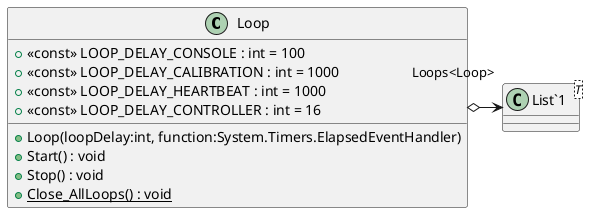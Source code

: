 @startuml
class Loop {
    + <<const>> LOOP_DELAY_CONSOLE : int = 100
    + <<const>> LOOP_DELAY_CALIBRATION : int = 1000
    + <<const>> LOOP_DELAY_HEARTBEAT : int = 1000
    + <<const>> LOOP_DELAY_CONTROLLER : int = 16
    + Loop(loopDelay:int, function:System.Timers.ElapsedEventHandler)
    + Start() : void
    + Stop() : void
    + {static} Close_AllLoops() : void
}
class "List`1"<T> {
}
Loop o-> "Loops<Loop>" "List`1"
@enduml
